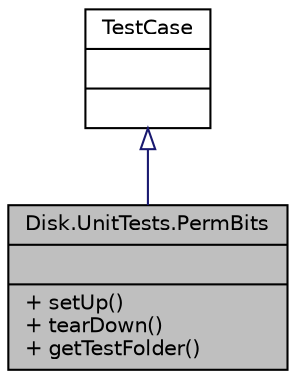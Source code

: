 digraph "Disk.UnitTests.PermBits"
{
 // INTERACTIVE_SVG=YES
  bgcolor="transparent";
  edge [fontname="Helvetica",fontsize="10",labelfontname="Helvetica",labelfontsize="10"];
  node [fontname="Helvetica",fontsize="10",shape=record];
  Node1 [label="{Disk.UnitTests.PermBits\n||+ setUp()\l+ tearDown()\l+ getTestFolder()\l}",height=0.2,width=0.4,color="black", fillcolor="grey75", style="filled" fontcolor="black"];
  Node2 -> Node1 [dir="back",color="midnightblue",fontsize="10",style="solid",arrowtail="onormal",fontname="Helvetica"];
  Node2 [label="{TestCase\n||}",height=0.2,width=0.4,color="black",URL="$classunittest_1_1_test_case.html"];
}
